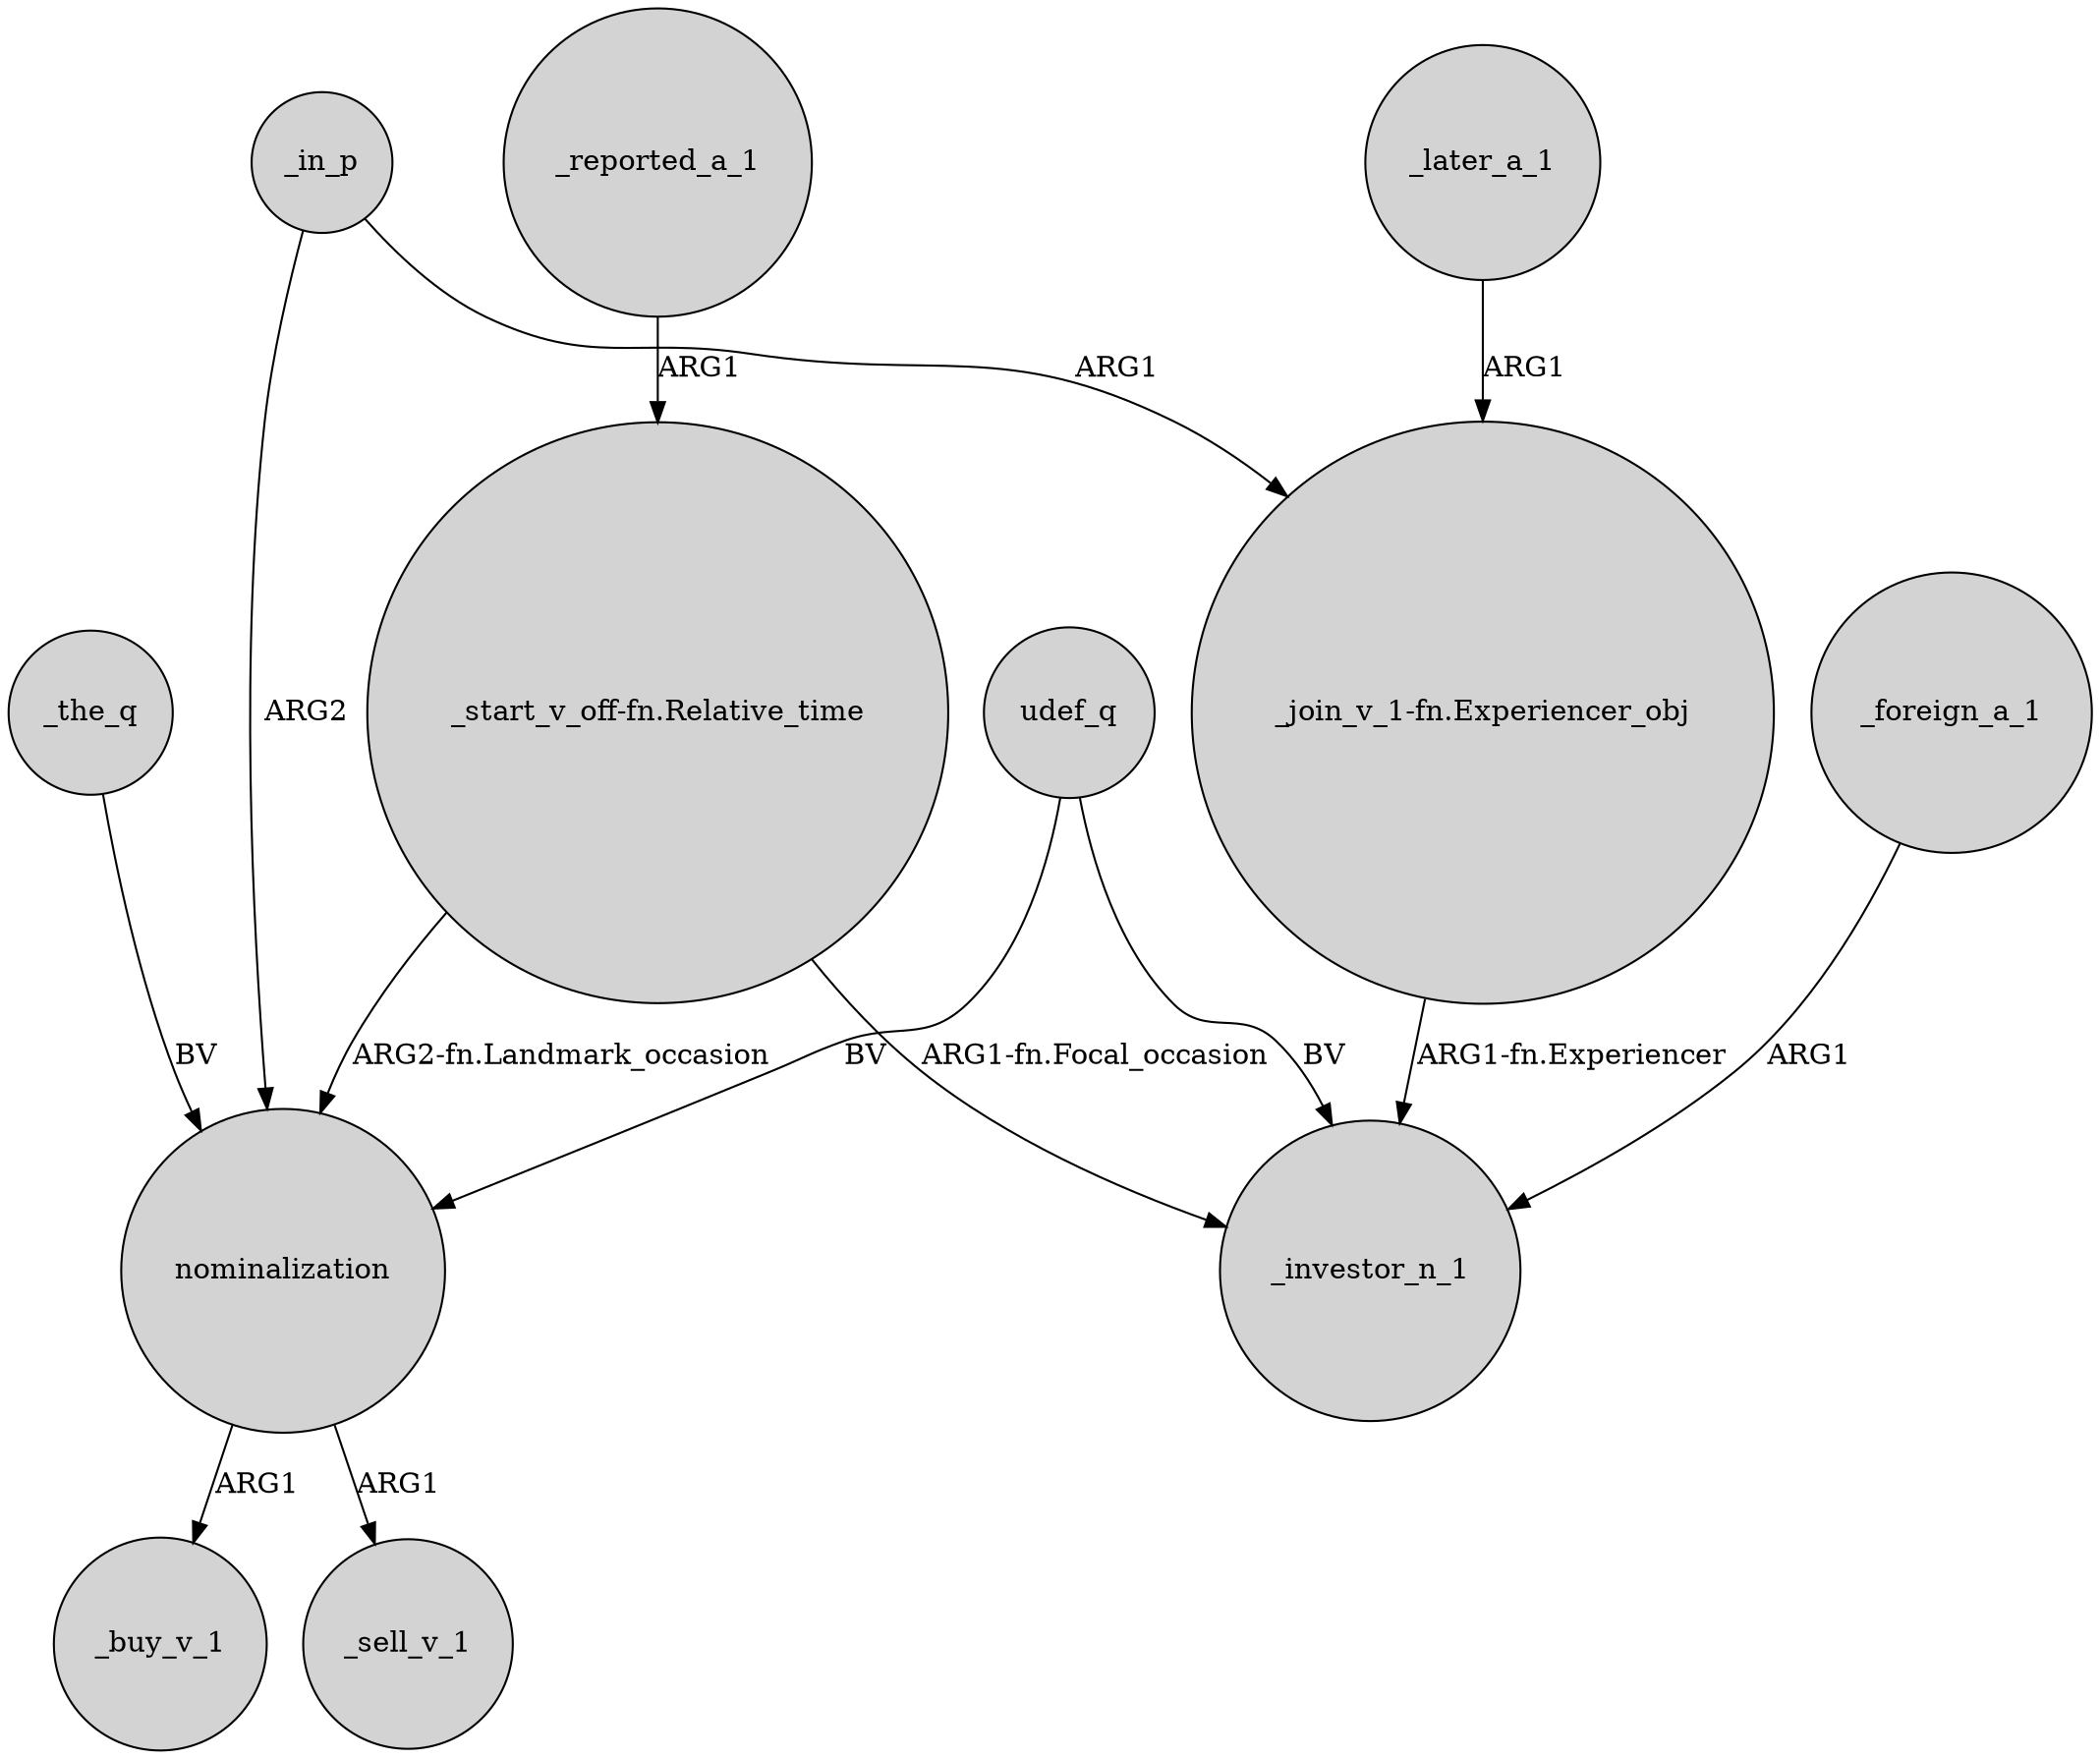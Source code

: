 digraph {
	node [shape=circle style=filled]
	_reported_a_1 -> "_start_v_off-fn.Relative_time" [label=ARG1]
	nominalization -> _buy_v_1 [label=ARG1]
	_foreign_a_1 -> _investor_n_1 [label=ARG1]
	_the_q -> nominalization [label=BV]
	"_start_v_off-fn.Relative_time" -> _investor_n_1 [label="ARG1-fn.Focal_occasion"]
	_in_p -> "_join_v_1-fn.Experiencer_obj" [label=ARG1]
	udef_q -> _investor_n_1 [label=BV]
	_later_a_1 -> "_join_v_1-fn.Experiencer_obj" [label=ARG1]
	_in_p -> nominalization [label=ARG2]
	"_start_v_off-fn.Relative_time" -> nominalization [label="ARG2-fn.Landmark_occasion"]
	"_join_v_1-fn.Experiencer_obj" -> _investor_n_1 [label="ARG1-fn.Experiencer"]
	nominalization -> _sell_v_1 [label=ARG1]
	udef_q -> nominalization [label=BV]
}

